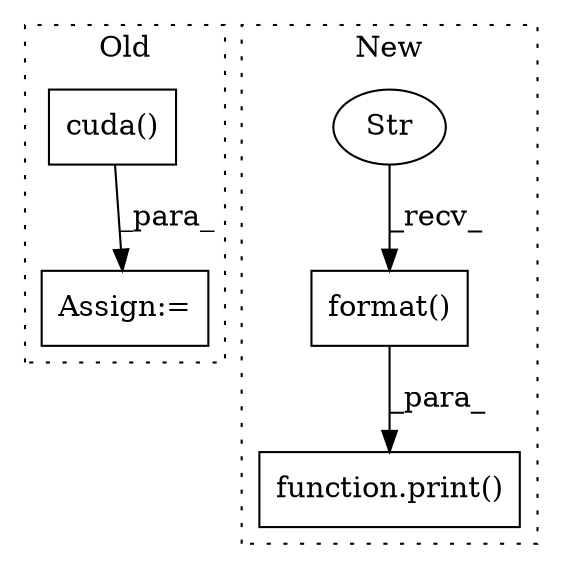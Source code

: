 digraph G {
subgraph cluster0 {
1 [label="cuda()" a="75" s="4474" l="45" shape="box"];
5 [label="Assign:=" a="68" s="4471" l="3" shape="box"];
label = "Old";
style="dotted";
}
subgraph cluster1 {
2 [label="format()" a="75" s="5786,5839" l="38,1" shape="box"];
3 [label="Str" a="66" s="5786" l="30" shape="ellipse"];
4 [label="function.print()" a="75" s="5780,5840" l="6,1" shape="box"];
label = "New";
style="dotted";
}
1 -> 5 [label="_para_"];
2 -> 4 [label="_para_"];
3 -> 2 [label="_recv_"];
}